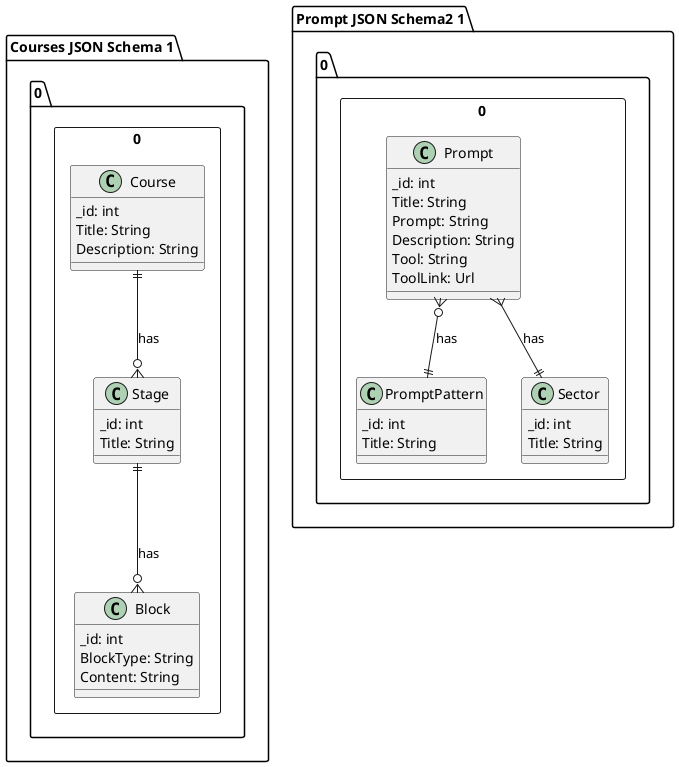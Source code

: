 @startuml
package "Courses JSON Schema 1.0.0" <<Rectangle>> {
    class Course {
        _id: int
        Title: String
        Description: String
    }

    class Stage {
        _id: int
        Title: String
    }

    class Block{
        _id: int
        BlockType: String
        Content: String
    }

    Course ||--o{ Stage : has
    Stage ||--o{ Block : has
}

package "Prompt JSON Schema2 1.0.0" <<Rectangle>> {
    class Prompt {
        _id: int
        Title: String
        Prompt: String
        Description: String
        Tool: String
        ToolLink: Url
    }

    class PromptPattern {
        _id: int
        Title: String
    }

    class Sector {
        _id: int
        Title: String
    }

    Prompt }o--|| PromptPattern : has
    Prompt }--|| Sector : has
}

@enduml

